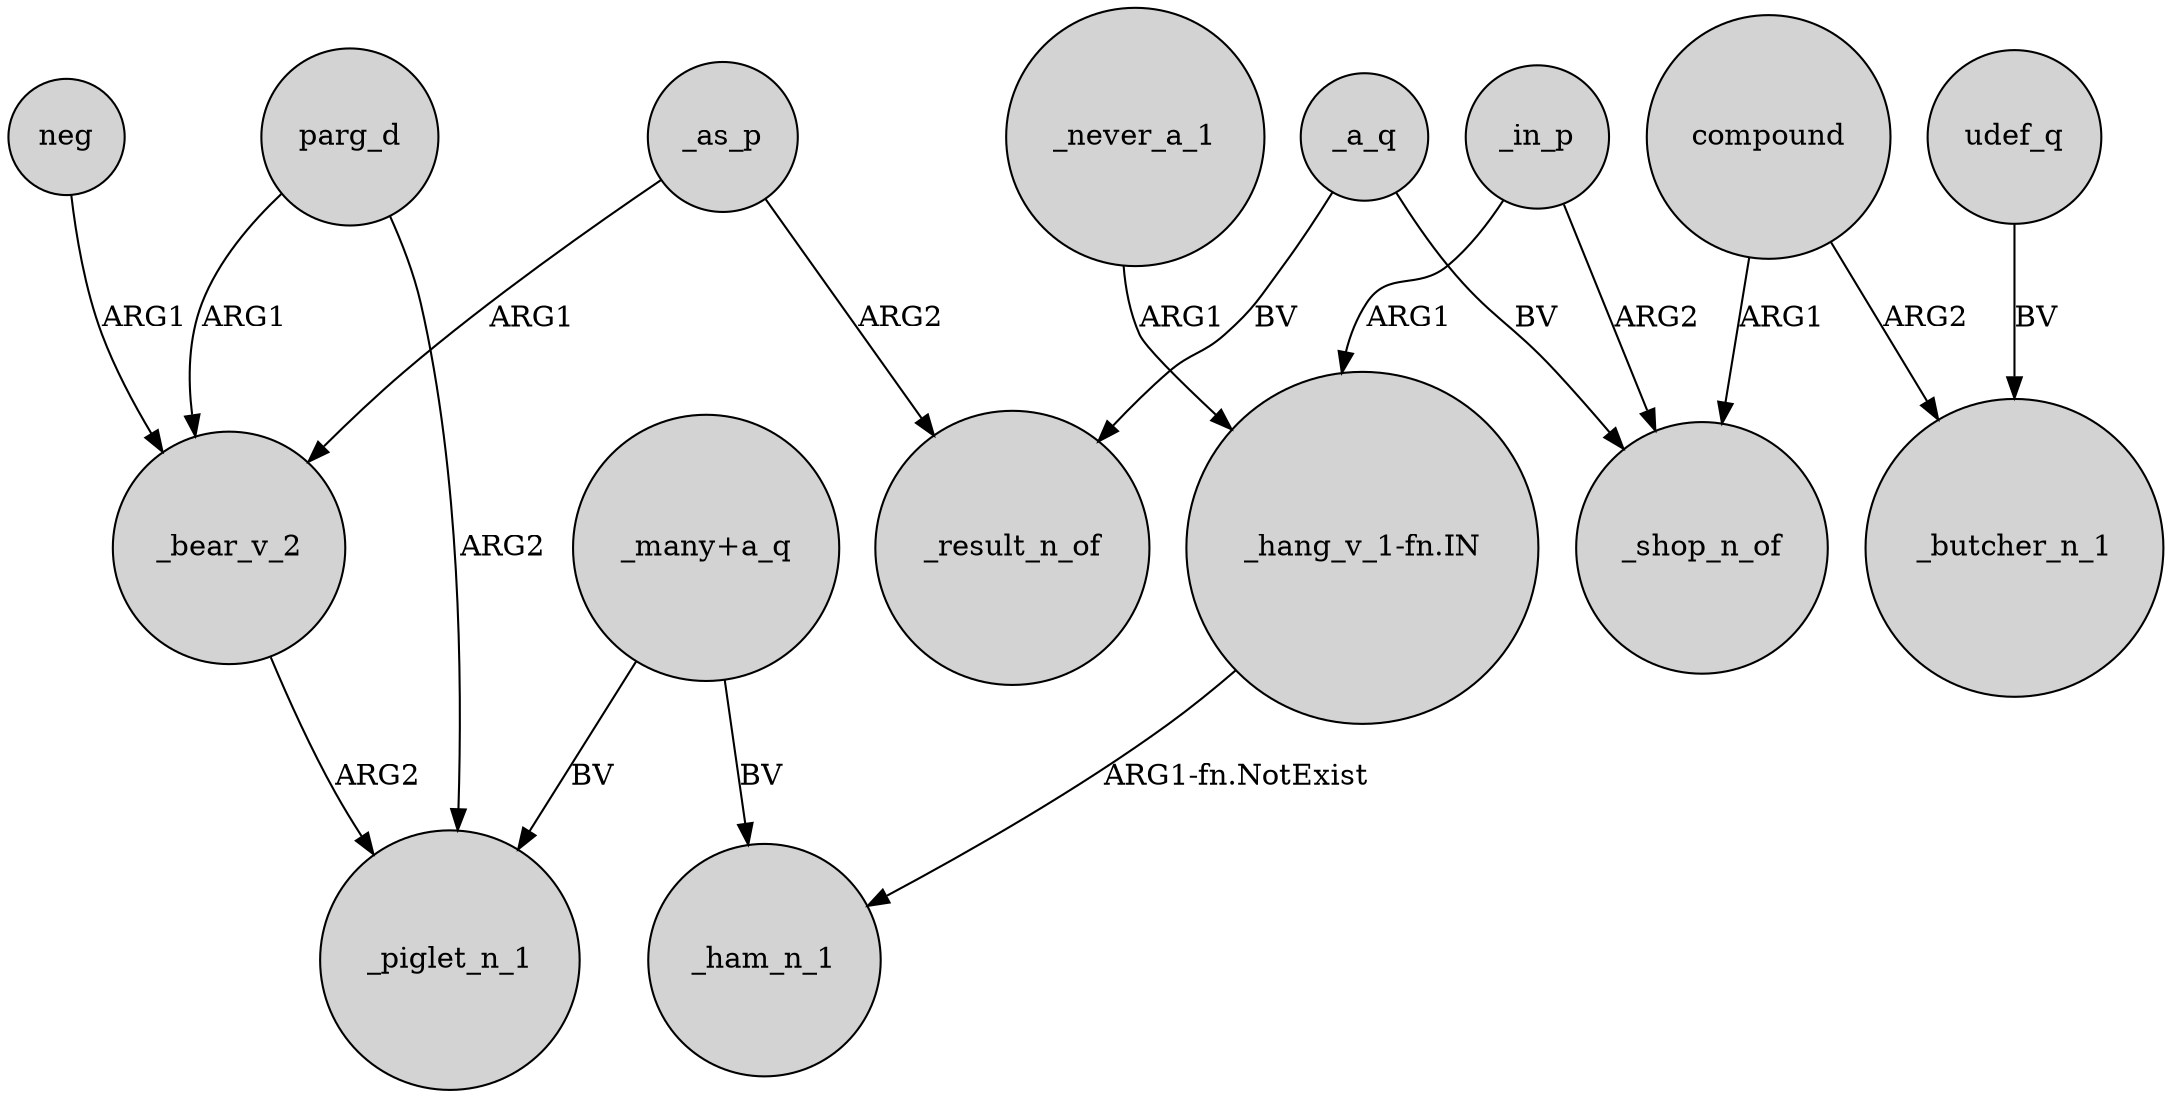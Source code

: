 digraph {
	node [shape=circle style=filled]
	_bear_v_2 -> _piglet_n_1 [label=ARG2]
	_as_p -> _result_n_of [label=ARG2]
	_a_q -> _result_n_of [label=BV]
	_a_q -> _shop_n_of [label=BV]
	_in_p -> "_hang_v_1-fn.IN" [label=ARG1]
	compound -> _butcher_n_1 [label=ARG2]
	parg_d -> _bear_v_2 [label=ARG1]
	udef_q -> _butcher_n_1 [label=BV]
	parg_d -> _piglet_n_1 [label=ARG2]
	"_many+a_q" -> _piglet_n_1 [label=BV]
	neg -> _bear_v_2 [label=ARG1]
	_never_a_1 -> "_hang_v_1-fn.IN" [label=ARG1]
	"_many+a_q" -> _ham_n_1 [label=BV]
	"_hang_v_1-fn.IN" -> _ham_n_1 [label="ARG1-fn.NotExist"]
	_in_p -> _shop_n_of [label=ARG2]
	compound -> _shop_n_of [label=ARG1]
	_as_p -> _bear_v_2 [label=ARG1]
}
